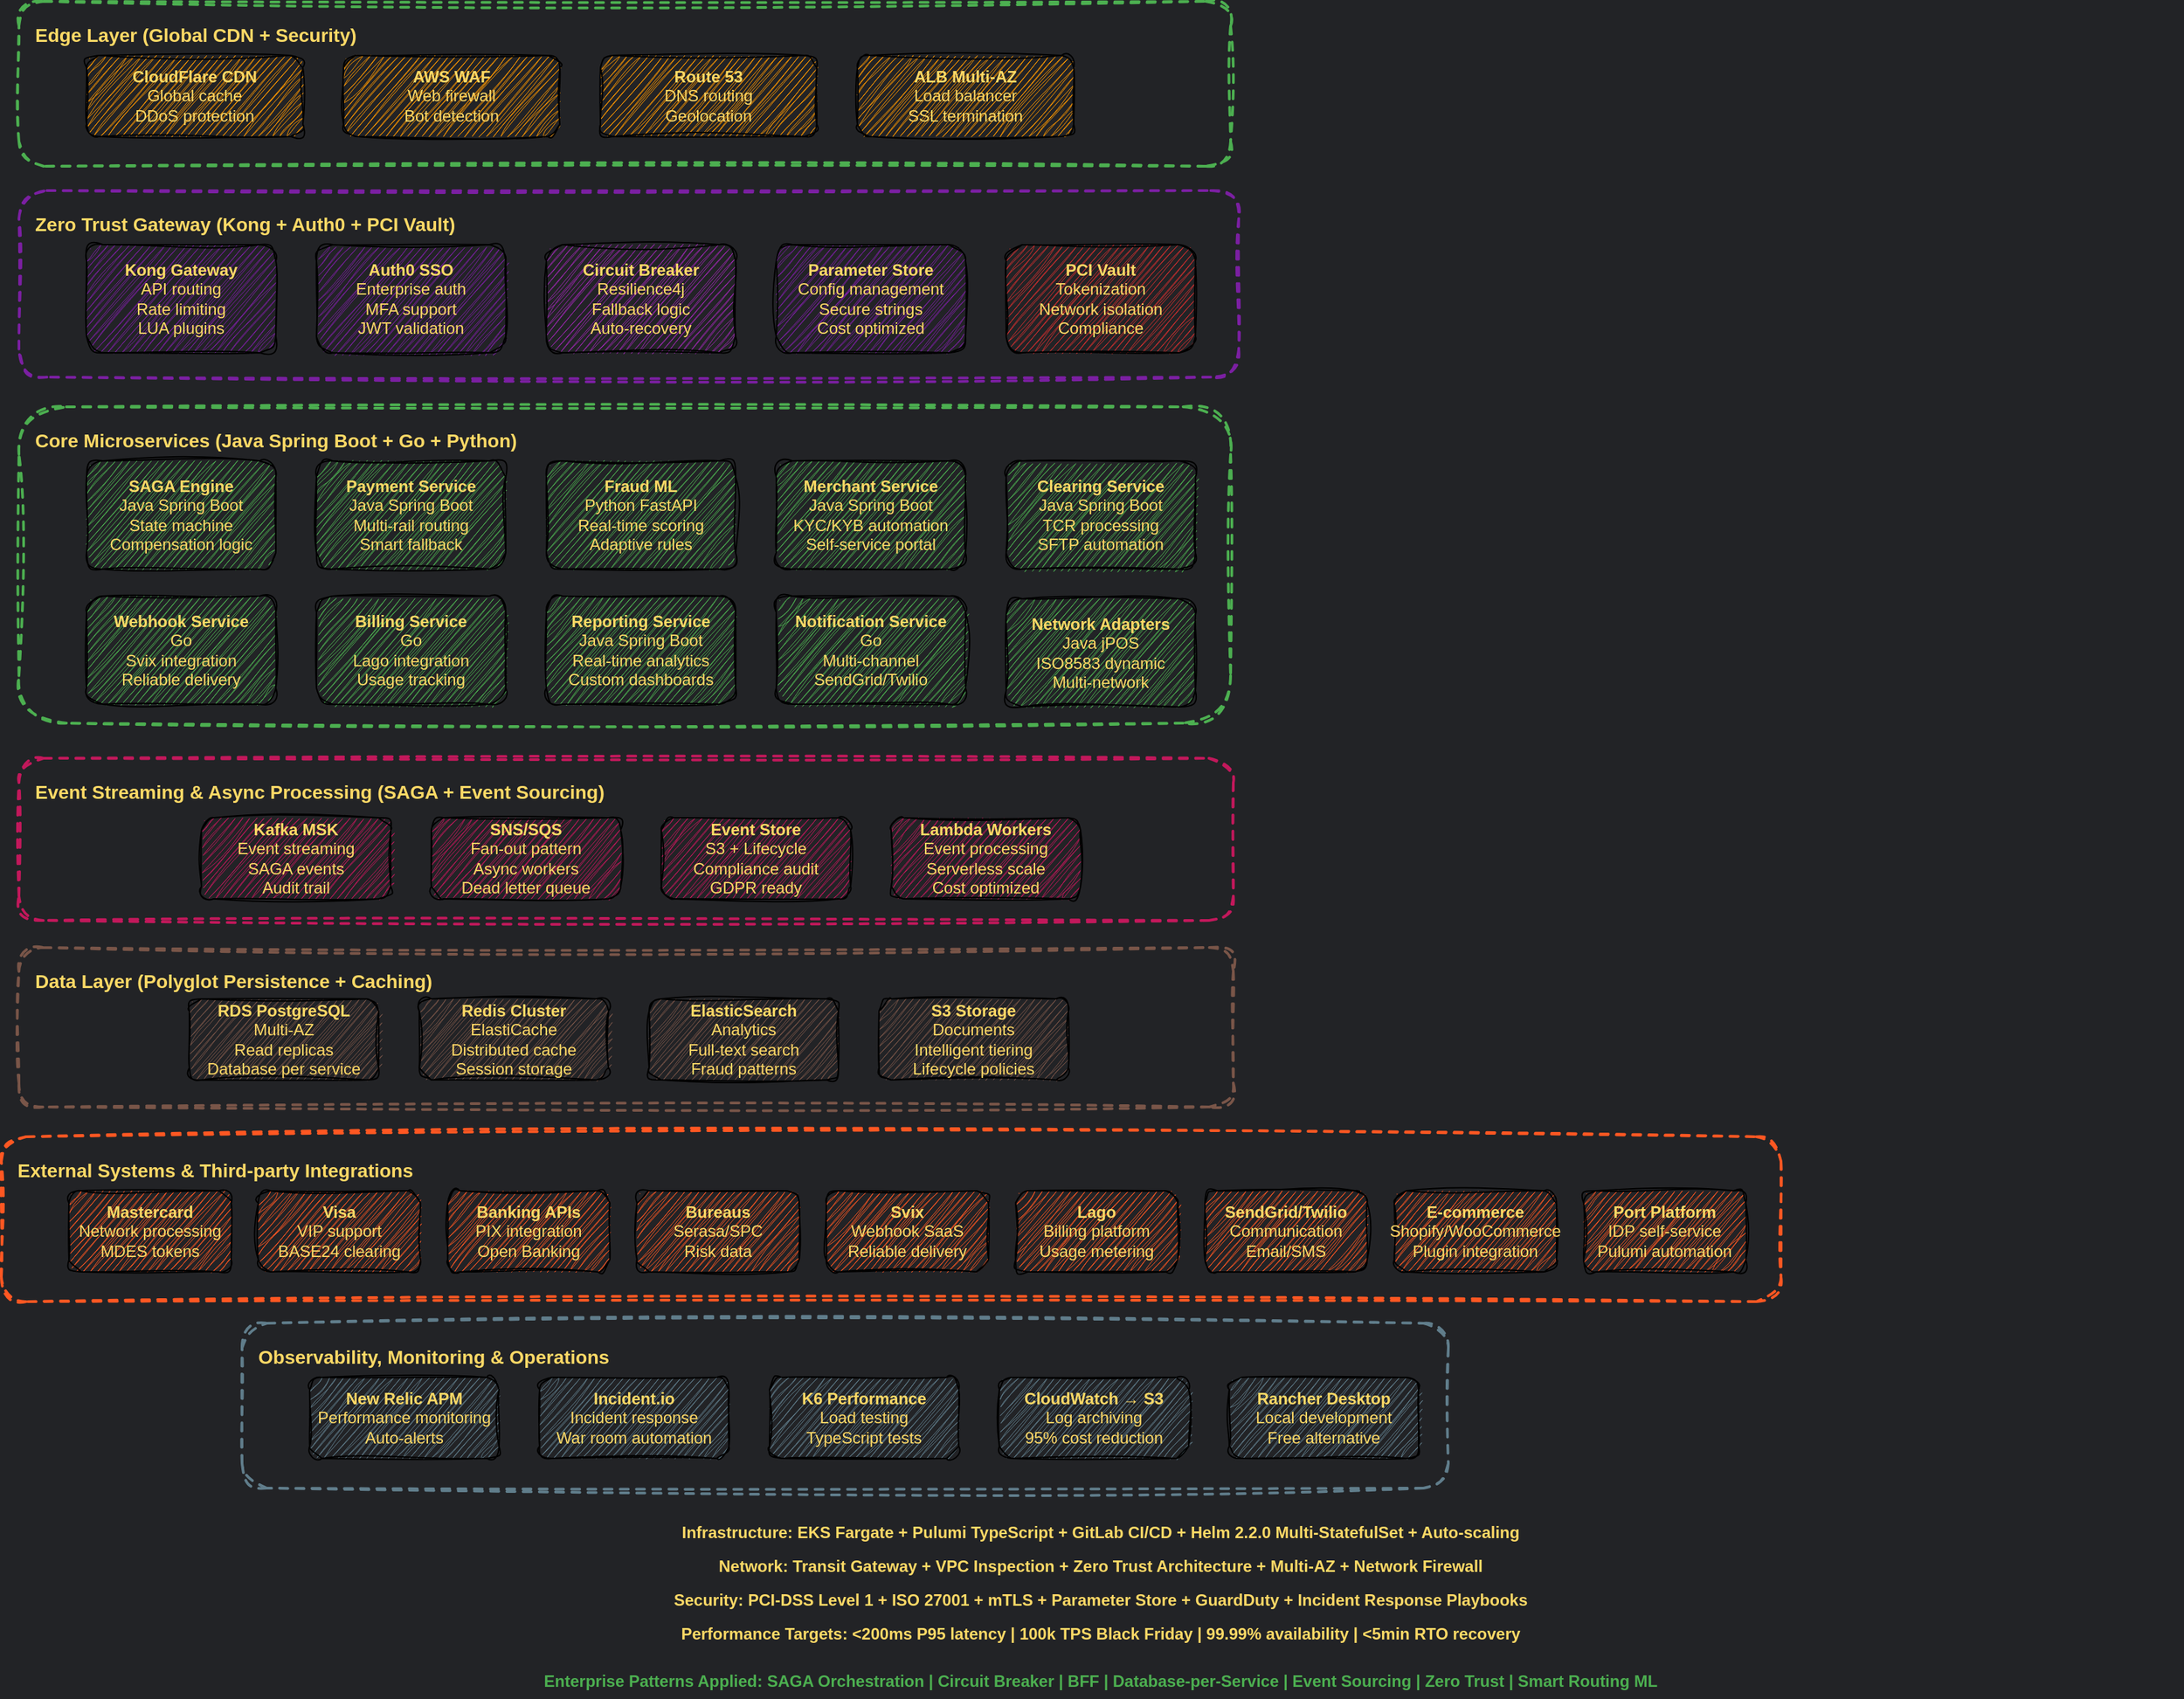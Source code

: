 <mxfile version="28.1.2">
  <diagram name="System-Design-v2" id="system_design_v2">
    <mxGraphModel dx="1577" dy="1132" grid="0" gridSize="10" guides="1" tooltips="1" connect="1" arrows="1" fold="1" page="1" pageScale="1" pageWidth="1800" pageHeight="1400" background="light-dark(#222326, #222326)" math="0" shadow="0">
      <root>
        <mxCell id="0" />
        <mxCell id="1" parent="0" />
        <mxCell id="edge_layer" value="" style="rounded=1;whiteSpace=wrap;html=1;fillColor=none;strokeColor=#4caf50;strokeWidth=2;dashed=1;sketch=1;curveFitting=1;jiggle=2;fontColor=#FFD966;" parent="1" vertex="1">
          <mxGeometry x="100" y="80" width="896" height="122" as="geometry" />
        </mxCell>
        <mxCell id="edge_label" value="&lt;b&gt;Edge Layer (Global CDN + Security)&lt;/b&gt;" style="text;html=1;strokeColor=none;fillColor=none;align=left;verticalAlign=top;whiteSpace=wrap;rounded=0;fontSize=14;fontStyle=1;fontColor=#FFD966;sketch=1;curveFitting=1;jiggle=2;" parent="1" vertex="1">
          <mxGeometry x="110" y="90" width="300" height="20" as="geometry" />
        </mxCell>
        <mxCell id="cloudflare" value="&lt;b&gt;CloudFlare CDN&lt;/b&gt;&lt;br&gt;Global cache&lt;br&gt;DDoS protection" style="rounded=1;whiteSpace=wrap;html=1;fillColor=#ff9800;fontColor=#FFD966;align=center;sketch=1;curveFitting=1;jiggle=2;" parent="1" vertex="1">
          <mxGeometry x="150" y="120" width="160" height="60" as="geometry" />
        </mxCell>
        <mxCell id="aws_waf" value="&lt;b&gt;AWS WAF&lt;/b&gt;&lt;br&gt;Web firewall&lt;br&gt;Bot detection" style="rounded=1;whiteSpace=wrap;html=1;fillColor=#ff9800;fontColor=#FFD966;align=center;sketch=1;curveFitting=1;jiggle=2;" parent="1" vertex="1">
          <mxGeometry x="340" y="120" width="160" height="60" as="geometry" />
        </mxCell>
        <mxCell id="route53" value="&lt;b&gt;Route 53&lt;/b&gt;&lt;br&gt;DNS routing&lt;br&gt;Geolocation" style="rounded=1;whiteSpace=wrap;html=1;fillColor=#ff9800;fontColor=#FFD966;align=center;sketch=1;curveFitting=1;jiggle=2;" parent="1" vertex="1">
          <mxGeometry x="530" y="120" width="160" height="60" as="geometry" />
        </mxCell>
        <mxCell id="alb" value="&lt;b&gt;ALB Multi-AZ&lt;/b&gt;&lt;br&gt;Load balancer&lt;br&gt;SSL termination" style="rounded=1;whiteSpace=wrap;html=1;fillColor=#ff9800;fontColor=#FFD966;align=center;sketch=1;curveFitting=1;jiggle=2;" parent="1" vertex="1">
          <mxGeometry x="720" y="120" width="160" height="60" as="geometry" />
        </mxCell>
        <mxCell id="zerotrust_layer" value="" style="rounded=1;whiteSpace=wrap;html=1;fillColor=none;strokeColor=#7b1fa2;strokeWidth=2;dashed=1;sketch=1;curveFitting=1;jiggle=2;fontColor=#FFD966;" parent="1" vertex="1">
          <mxGeometry x="100" y="220" width="902" height="138" as="geometry" />
        </mxCell>
        <mxCell id="zerotrust_label" value="&lt;b&gt;Zero Trust Gateway (Kong + Auth0 + PCI Vault)&lt;/b&gt;" style="text;html=1;strokeColor=none;fillColor=none;align=left;verticalAlign=top;whiteSpace=wrap;rounded=0;fontSize=14;fontStyle=1;fontColor=#FFD966;sketch=1;curveFitting=1;jiggle=2;" parent="1" vertex="1">
          <mxGeometry x="110" y="230" width="400" height="20" as="geometry" />
        </mxCell>
        <mxCell id="kong_gateway" value="&lt;b&gt;Kong Gateway&lt;/b&gt;&lt;br&gt;API routing&lt;br&gt;Rate limiting&lt;br&gt;LUA plugins" style="rounded=1;whiteSpace=wrap;html=1;fillColor=#7b1fa2;fontColor=#FFD966;align=center;sketch=1;curveFitting=1;jiggle=2;" parent="1" vertex="1">
          <mxGeometry x="150" y="260" width="140" height="80" as="geometry" />
        </mxCell>
        <mxCell id="auth0" value="&lt;b&gt;Auth0 SSO&lt;/b&gt;&lt;br&gt;Enterprise auth&lt;br&gt;MFA support&lt;br&gt;JWT validation" style="rounded=1;whiteSpace=wrap;html=1;fillColor=#7b1fa2;fontColor=#FFD966;align=center;sketch=1;curveFitting=1;jiggle=2;" parent="1" vertex="1">
          <mxGeometry x="320" y="260" width="140" height="80" as="geometry" />
        </mxCell>
        <mxCell id="circuit_breaker" value="&lt;b&gt;Circuit Breaker&lt;/b&gt;&lt;br&gt;Resilience4j&lt;br&gt;Fallback logic&lt;br&gt;Auto-recovery" style="rounded=1;whiteSpace=wrap;html=1;fillColor=#9c27b0;fontColor=#FFD966;align=center;sketch=1;curveFitting=1;jiggle=2;" parent="1" vertex="1">
          <mxGeometry x="490" y="260" width="140" height="80" as="geometry" />
        </mxCell>
        <mxCell id="parameter_store" value="&lt;b&gt;Parameter Store&lt;/b&gt;&lt;br&gt;Config management&lt;br&gt;Secure strings&lt;br&gt;Cost optimized" style="rounded=1;whiteSpace=wrap;html=1;fillColor=#7b1fa2;fontColor=#FFD966;align=center;sketch=1;curveFitting=1;jiggle=2;" parent="1" vertex="1">
          <mxGeometry x="660" y="260" width="140" height="80" as="geometry" />
        </mxCell>
        <mxCell id="pci_vault" value="&lt;b&gt;PCI Vault&lt;/b&gt;&lt;br&gt;Tokenization&lt;br&gt;Network isolation&lt;br&gt;Compliance" style="rounded=1;whiteSpace=wrap;html=1;fillColor=#d32f2f;fontColor=#FFD966;align=center;sketch=1;curveFitting=1;jiggle=2;" parent="1" vertex="1">
          <mxGeometry x="830" y="260" width="140" height="80" as="geometry" />
        </mxCell>
        <mxCell id="microservices_layer" value="" style="rounded=1;whiteSpace=wrap;html=1;fillColor=none;strokeColor=#4caf50;strokeWidth=2;dashed=1;sketch=1;curveFitting=1;jiggle=2;fontColor=#FFD966;" parent="1" vertex="1">
          <mxGeometry x="100" y="380" width="896" height="234" as="geometry" />
        </mxCell>
        <mxCell id="microservices_label" value="&lt;b&gt;Core Microservices (Java Spring Boot + Go + Python)&lt;/b&gt;" style="text;html=1;strokeColor=none;fillColor=none;align=left;verticalAlign=top;whiteSpace=wrap;rounded=0;fontSize=14;fontStyle=1;fontColor=#FFD966;sketch=1;curveFitting=1;jiggle=2;" parent="1" vertex="1">
          <mxGeometry x="110" y="390" width="400" height="20" as="geometry" />
        </mxCell>
        <mxCell id="saga_orchestrator" value="&lt;b&gt;SAGA Engine&lt;/b&gt;&lt;br&gt;Java Spring Boot&lt;br&gt;State machine&lt;br&gt;Compensation logic" style="rounded=1;whiteSpace=wrap;html=1;fillColor=#4caf50;fontColor=#FFD966;align=center;sketch=1;curveFitting=1;jiggle=2;" parent="1" vertex="1">
          <mxGeometry x="150" y="420" width="140" height="80" as="geometry" />
        </mxCell>
        <mxCell id="payment_service" value="&lt;b&gt;Payment Service&lt;/b&gt;&lt;br&gt;Java Spring Boot&lt;br&gt;Multi-rail routing&lt;br&gt;Smart fallback" style="rounded=1;whiteSpace=wrap;html=1;fillColor=#4caf50;fontColor=#FFD966;align=center;sketch=1;curveFitting=1;jiggle=2;" parent="1" vertex="1">
          <mxGeometry x="320" y="420" width="140" height="80" as="geometry" />
        </mxCell>
        <mxCell id="fraud_ml" value="&lt;b&gt;Fraud ML&lt;/b&gt;&lt;br&gt;Python FastAPI&lt;br&gt;Real-time scoring&lt;br&gt;Adaptive rules" style="rounded=1;whiteSpace=wrap;html=1;fillColor=#4caf50;fontColor=#FFD966;align=center;sketch=1;curveFitting=1;jiggle=2;" parent="1" vertex="1">
          <mxGeometry x="490" y="420" width="140" height="80" as="geometry" />
        </mxCell>
        <mxCell id="merchant_service" value="&lt;b&gt;Merchant Service&lt;/b&gt;&lt;br&gt;Java Spring Boot&lt;br&gt;KYC/KYB automation&lt;br&gt;Self-service portal" style="rounded=1;whiteSpace=wrap;html=1;fillColor=#4caf50;fontColor=#FFD966;align=center;sketch=1;curveFitting=1;jiggle=2;" parent="1" vertex="1">
          <mxGeometry x="660" y="420" width="140" height="80" as="geometry" />
        </mxCell>
        <mxCell id="clearing_service" value="&lt;b&gt;Clearing Service&lt;/b&gt;&lt;br&gt;Java Spring Boot&lt;br&gt;TCR processing&lt;br&gt;SFTP automation" style="rounded=1;whiteSpace=wrap;html=1;fillColor=#4caf50;fontColor=#FFD966;align=center;sketch=1;curveFitting=1;jiggle=2;" parent="1" vertex="1">
          <mxGeometry x="830" y="420" width="140" height="80" as="geometry" />
        </mxCell>
        <mxCell id="network_adapters" value="&lt;b&gt;Network Adapters&lt;/b&gt;&lt;br&gt;Java jPOS&lt;br&gt;ISO8583 dynamic&lt;br&gt;Multi-network" style="rounded=1;whiteSpace=wrap;html=1;fillColor=#4caf50;fontColor=#FFD966;align=center;sketch=1;curveFitting=1;jiggle=2;" parent="1" vertex="1">
          <mxGeometry x="830" y="522" width="140" height="80" as="geometry" />
        </mxCell>
        <mxCell id="webhook_service" value="&lt;b&gt;Webhook Service&lt;/b&gt;&lt;br&gt;Go&lt;br&gt;Svix integration&lt;br&gt;Reliable delivery" style="rounded=1;whiteSpace=wrap;html=1;fillColor=#4caf50;fontColor=#FFD966;align=center;sketch=1;curveFitting=1;jiggle=2;" parent="1" vertex="1">
          <mxGeometry x="150" y="520" width="140" height="80" as="geometry" />
        </mxCell>
        <mxCell id="billing_service" value="&lt;b&gt;Billing Service&lt;/b&gt;&lt;br&gt;Go&lt;br&gt;Lago integration&lt;br&gt;Usage tracking" style="rounded=1;whiteSpace=wrap;html=1;fillColor=#4caf50;fontColor=#FFD966;align=center;sketch=1;curveFitting=1;jiggle=2;" parent="1" vertex="1">
          <mxGeometry x="320" y="520" width="140" height="80" as="geometry" />
        </mxCell>
        <mxCell id="reporting_service" value="&lt;b&gt;Reporting Service&lt;/b&gt;&lt;br&gt;Java Spring Boot&lt;br&gt;Real-time analytics&lt;br&gt;Custom dashboards" style="rounded=1;whiteSpace=wrap;html=1;fillColor=#4caf50;fontColor=#FFD966;align=center;sketch=1;curveFitting=1;jiggle=2;" parent="1" vertex="1">
          <mxGeometry x="490" y="520" width="140" height="80" as="geometry" />
        </mxCell>
        <mxCell id="notification_service" value="&lt;b&gt;Notification Service&lt;/b&gt;&lt;br&gt;Go&lt;br&gt;Multi-channel&lt;br&gt;SendGrid/Twilio" style="rounded=1;whiteSpace=wrap;html=1;fillColor=#4caf50;fontColor=#FFD966;align=center;sketch=1;curveFitting=1;jiggle=2;" parent="1" vertex="1">
          <mxGeometry x="660" y="520" width="140" height="80" as="geometry" />
        </mxCell>
        <mxCell id="events_layer" value="" style="rounded=1;whiteSpace=wrap;html=1;fillColor=none;strokeColor=#c2185b;strokeWidth=2;dashed=1;sketch=1;curveFitting=1;jiggle=2;fontColor=#FFD966;" parent="1" vertex="1">
          <mxGeometry x="100" y="640" width="898" height="120" as="geometry" />
        </mxCell>
        <mxCell id="events_label" value="&lt;b&gt;Event Streaming &amp; Async Processing (SAGA + Event Sourcing)&lt;/b&gt;" style="text;html=1;strokeColor=none;fillColor=none;align=left;verticalAlign=top;whiteSpace=wrap;rounded=0;fontSize=14;fontStyle=1;fontColor=#FFD966;sketch=1;curveFitting=1;jiggle=2;" parent="1" vertex="1">
          <mxGeometry x="110" y="650" width="500" height="20" as="geometry" />
        </mxCell>
        <mxCell id="kafka_msk" value="&lt;b&gt;Kafka MSK&lt;/b&gt;&lt;br&gt;Event streaming&lt;br&gt;SAGA events&lt;br&gt;Audit trail" style="rounded=1;whiteSpace=wrap;html=1;fillColor=#c2185b;fontColor=#FFD966;align=center;sketch=1;curveFitting=1;jiggle=2;" parent="1" vertex="1">
          <mxGeometry x="235" y="684" width="140" height="60" as="geometry" />
        </mxCell>
        <mxCell id="sns_sqs" value="&lt;b&gt;SNS/SQS&lt;/b&gt;&lt;br&gt;Fan-out pattern&lt;br&gt;Async workers&lt;br&gt;Dead letter queue" style="rounded=1;whiteSpace=wrap;html=1;fillColor=#c2185b;fontColor=#FFD966;align=center;sketch=1;curveFitting=1;jiggle=2;" parent="1" vertex="1">
          <mxGeometry x="405" y="684" width="140" height="60" as="geometry" />
        </mxCell>
        <mxCell id="event_store_s3" value="&lt;b&gt;Event Store&lt;/b&gt;&lt;br&gt;S3 + Lifecycle&lt;br&gt;Compliance audit&lt;br&gt;GDPR ready" style="rounded=1;whiteSpace=wrap;html=1;fillColor=#c2185b;fontColor=#FFD966;align=center;sketch=1;curveFitting=1;jiggle=2;" parent="1" vertex="1">
          <mxGeometry x="575" y="684" width="140" height="60" as="geometry" />
        </mxCell>
        <mxCell id="lambda_workers" value="&lt;b&gt;Lambda Workers&lt;/b&gt;&lt;br&gt;Event processing&lt;br&gt;Serverless scale&lt;br&gt;Cost optimized" style="rounded=1;whiteSpace=wrap;html=1;fillColor=#c2185b;fontColor=#FFD966;align=center;sketch=1;curveFitting=1;jiggle=2;" parent="1" vertex="1">
          <mxGeometry x="745" y="684" width="140" height="60" as="geometry" />
        </mxCell>
        <mxCell id="data_layer" value="" style="rounded=1;whiteSpace=wrap;html=1;fillColor=none;strokeColor=#795548;strokeWidth=2;dashed=1;sketch=1;curveFitting=1;jiggle=2;fontColor=#FFD966;" parent="1" vertex="1">
          <mxGeometry x="100" y="780" width="898" height="118" as="geometry" />
        </mxCell>
        <mxCell id="data_label" value="&lt;b&gt;Data Layer (Polyglot Persistence + Caching)&lt;/b&gt;" style="text;html=1;strokeColor=none;fillColor=none;align=left;verticalAlign=top;whiteSpace=wrap;rounded=0;fontSize=14;fontStyle=1;fontColor=#FFD966;sketch=1;curveFitting=1;jiggle=2;" parent="1" vertex="1">
          <mxGeometry x="110" y="790" width="350" height="20" as="geometry" />
        </mxCell>
        <mxCell id="rds_postgresql" value="&lt;b&gt;RDS PostgreSQL&lt;/b&gt;&lt;br&gt;Multi-AZ&lt;br&gt;Read replicas&lt;br&gt;Database per service" style="rounded=1;whiteSpace=wrap;html=1;fillColor=#795548;fontColor=#FFD966;align=center;sketch=1;curveFitting=1;jiggle=2;" parent="1" vertex="1">
          <mxGeometry x="226" y="818" width="140" height="60" as="geometry" />
        </mxCell>
        <mxCell id="redis_cluster" value="&lt;b&gt;Redis Cluster&lt;/b&gt;&lt;br&gt;ElastiCache&lt;br&gt;Distributed cache&lt;br&gt;Session storage" style="rounded=1;whiteSpace=wrap;html=1;fillColor=#795548;fontColor=#FFD966;align=center;sketch=1;curveFitting=1;jiggle=2;" parent="1" vertex="1">
          <mxGeometry x="396" y="818" width="140" height="60" as="geometry" />
        </mxCell>
        <mxCell id="elasticsearch" value="&lt;b&gt;ElasticSearch&lt;/b&gt;&lt;br&gt;Analytics&lt;br&gt;Full-text search&lt;br&gt;Fraud patterns" style="rounded=1;whiteSpace=wrap;html=1;fillColor=#795548;fontColor=#FFD966;align=center;sketch=1;curveFitting=1;jiggle=2;" parent="1" vertex="1">
          <mxGeometry x="566" y="818" width="140" height="60" as="geometry" />
        </mxCell>
        <mxCell id="s3_storage" value="&lt;b&gt;S3 Storage&lt;/b&gt;&lt;br&gt;Documents&lt;br&gt;Intelligent tiering&lt;br&gt;Lifecycle policies" style="rounded=1;whiteSpace=wrap;html=1;fillColor=#795548;fontColor=#FFD966;align=center;sketch=1;curveFitting=1;jiggle=2;" parent="1" vertex="1">
          <mxGeometry x="736" y="818" width="140" height="60" as="geometry" />
        </mxCell>
        <mxCell id="external_layer" value="" style="rounded=1;whiteSpace=wrap;html=1;fillColor=none;strokeColor=#ff5722;strokeWidth=2;dashed=1;sketch=1;curveFitting=1;jiggle=2;fontColor=#FFD966;" parent="1" vertex="1">
          <mxGeometry x="87" y="920" width="1316" height="122" as="geometry" />
        </mxCell>
        <mxCell id="external_label" value="&lt;b&gt;External Systems &amp; Third-party Integrations&lt;/b&gt;" style="text;html=1;strokeColor=none;fillColor=none;align=left;verticalAlign=top;whiteSpace=wrap;rounded=0;fontSize=14;fontStyle=1;fontColor=#FFD966;sketch=1;curveFitting=1;jiggle=2;" parent="1" vertex="1">
          <mxGeometry x="97" y="930" width="400" height="20" as="geometry" />
        </mxCell>
        <mxCell id="mastercard" value="&lt;b&gt;Mastercard&lt;/b&gt;&lt;br&gt;Network processing&lt;br&gt;MDES tokens" style="rounded=1;whiteSpace=wrap;html=1;fillColor=#ff5722;fontColor=#FFD966;align=center;sketch=1;curveFitting=1;jiggle=2;" parent="1" vertex="1">
          <mxGeometry x="137" y="960" width="120" height="60" as="geometry" />
        </mxCell>
        <mxCell id="visa" value="&lt;b&gt;Visa&lt;/b&gt;&lt;br&gt;VIP support&lt;br&gt;BASE24 clearing" style="rounded=1;whiteSpace=wrap;html=1;fillColor=#ff5722;fontColor=#FFD966;align=center;sketch=1;curveFitting=1;jiggle=2;" parent="1" vertex="1">
          <mxGeometry x="277" y="960" width="120" height="60" as="geometry" />
        </mxCell>
        <mxCell id="banks_pix" value="&lt;b&gt;Banking APIs&lt;/b&gt;&lt;br&gt;PIX integration&lt;br&gt;Open Banking" style="rounded=1;whiteSpace=wrap;html=1;fillColor=#ff5722;fontColor=#FFD966;align=center;sketch=1;curveFitting=1;jiggle=2;" parent="1" vertex="1">
          <mxGeometry x="417" y="960" width="120" height="60" as="geometry" />
        </mxCell>
        <mxCell id="bureaus" value="&lt;b&gt;Bureaus&lt;/b&gt;&lt;br&gt;Serasa/SPC&lt;br&gt;Risk data" style="rounded=1;whiteSpace=wrap;html=1;fillColor=#ff5722;fontColor=#FFD966;align=center;sketch=1;curveFitting=1;jiggle=2;" parent="1" vertex="1">
          <mxGeometry x="557" y="960" width="120" height="60" as="geometry" />
        </mxCell>
        <mxCell id="svix_webhooks" value="&lt;b&gt;Svix&lt;/b&gt;&lt;br&gt;Webhook SaaS&lt;br&gt;Reliable delivery" style="rounded=1;whiteSpace=wrap;html=1;fillColor=#ff5722;fontColor=#FFD966;align=center;sketch=1;curveFitting=1;jiggle=2;" parent="1" vertex="1">
          <mxGeometry x="697" y="960" width="120" height="60" as="geometry" />
        </mxCell>
        <mxCell id="lago_billing" value="&lt;b&gt;Lago&lt;/b&gt;&lt;br&gt;Billing platform&lt;br&gt;Usage metering" style="rounded=1;whiteSpace=wrap;html=1;fillColor=#ff5722;fontColor=#FFD966;align=center;sketch=1;curveFitting=1;jiggle=2;" parent="1" vertex="1">
          <mxGeometry x="837" y="960" width="120" height="60" as="geometry" />
        </mxCell>
        <mxCell id="sendgrid_twilio" value="&lt;b&gt;SendGrid/Twilio&lt;/b&gt;&lt;br&gt;Communication&lt;br&gt;Email/SMS" style="rounded=1;whiteSpace=wrap;html=1;fillColor=#ff5722;fontColor=#FFD966;align=center;sketch=1;curveFitting=1;jiggle=2;" parent="1" vertex="1">
          <mxGeometry x="977" y="960" width="120" height="60" as="geometry" />
        </mxCell>
        <mxCell id="ecommerce" value="&lt;b&gt;E-commerce&lt;/b&gt;&lt;br&gt;Shopify/WooCommerce&lt;br&gt;Plugin integration" style="rounded=1;whiteSpace=wrap;html=1;fillColor=#ff5722;fontColor=#FFD966;align=center;sketch=1;curveFitting=1;jiggle=2;" parent="1" vertex="1">
          <mxGeometry x="1117" y="960" width="120" height="60" as="geometry" />
        </mxCell>
        <mxCell id="port_platform" value="&lt;b&gt;Port Platform&lt;/b&gt;&lt;br&gt;IDP self-service&lt;br&gt;Pulumi automation" style="rounded=1;whiteSpace=wrap;html=1;fillColor=#ff5722;fontColor=#FFD966;align=center;sketch=1;curveFitting=1;jiggle=2;" parent="1" vertex="1">
          <mxGeometry x="1257" y="960" width="120" height="60" as="geometry" />
        </mxCell>
        <mxCell id="obs_layer" value="" style="rounded=1;whiteSpace=wrap;html=1;fillColor=none;strokeColor=#607d8b;strokeWidth=2;dashed=1;sketch=1;curveFitting=1;jiggle=2;fontColor=#FFD966;" parent="1" vertex="1">
          <mxGeometry x="265" y="1058" width="892" height="122" as="geometry" />
        </mxCell>
        <mxCell id="obs_label" value="&lt;b&gt;Observability, Monitoring &amp; Operations&lt;/b&gt;" style="text;html=1;strokeColor=none;fillColor=none;align=left;verticalAlign=top;whiteSpace=wrap;rounded=0;fontSize=14;fontStyle=1;fontColor=#FFD966;sketch=1;curveFitting=1;jiggle=2;" parent="1" vertex="1">
          <mxGeometry x="275" y="1068" width="350" height="20" as="geometry" />
        </mxCell>
        <mxCell id="new_relic" value="&lt;b&gt;New Relic APM&lt;/b&gt;&lt;br&gt;Performance monitoring&lt;br&gt;Auto-alerts" style="rounded=1;whiteSpace=wrap;html=1;fillColor=#607d8b;fontColor=#FFD966;align=center;sketch=1;curveFitting=1;jiggle=2;" parent="1" vertex="1">
          <mxGeometry x="315" y="1098" width="140" height="60" as="geometry" />
        </mxCell>
        <mxCell id="incident_io" value="&lt;b&gt;Incident.io&lt;/b&gt;&lt;br&gt;Incident response&lt;br&gt;War room automation" style="rounded=1;whiteSpace=wrap;html=1;fillColor=#607d8b;fontColor=#FFD966;align=center;sketch=1;curveFitting=1;jiggle=2;" parent="1" vertex="1">
          <mxGeometry x="485" y="1098" width="140" height="60" as="geometry" />
        </mxCell>
        <mxCell id="k6_performance" value="&lt;b&gt;K6 Performance&lt;/b&gt;&lt;br&gt;Load testing&lt;br&gt;TypeScript tests" style="rounded=1;whiteSpace=wrap;html=1;fillColor=#607d8b;fontColor=#FFD966;align=center;sketch=1;curveFitting=1;jiggle=2;" parent="1" vertex="1">
          <mxGeometry x="655" y="1098" width="140" height="60" as="geometry" />
        </mxCell>
        <mxCell id="cloudwatch_s3" value="&lt;b&gt;CloudWatch → S3&lt;/b&gt;&lt;br&gt;Log archiving&lt;br&gt;95% cost reduction" style="rounded=1;whiteSpace=wrap;html=1;fillColor=#607d8b;fontColor=#FFD966;align=center;sketch=1;curveFitting=1;jiggle=2;" parent="1" vertex="1">
          <mxGeometry x="825" y="1098" width="140" height="60" as="geometry" />
        </mxCell>
        <mxCell id="rancher_desktop" value="&lt;b&gt;Rancher Desktop&lt;/b&gt;&lt;br&gt;Local development&lt;br&gt;Free alternative" style="rounded=1;whiteSpace=wrap;html=1;fillColor=#607d8b;fontColor=#FFD966;align=center;sketch=1;curveFitting=1;jiggle=2;" parent="1" vertex="1">
          <mxGeometry x="995" y="1098" width="140" height="60" as="geometry" />
        </mxCell>
        <mxCell id="infra_annotation" value="&lt;b&gt;Infrastructure:&lt;/b&gt; EKS Fargate + Pulumi TypeScript + GitLab CI/CD + Helm 2.2.0 Multi-StatefulSet + Auto-scaling" style="text;html=1;strokeColor=none;fillColor=none;align=center;verticalAlign=middle;whiteSpace=wrap;rounded=0;fontSize=12;fontStyle=1;fontColor=#FFD966;sketch=1;curveFitting=1;jiggle=2;" parent="1" vertex="1">
          <mxGeometry x="100" y="1200" width="1600" height="25" as="geometry" />
        </mxCell>
        <mxCell id="network_annotation" value="&lt;b&gt;Network:&lt;/b&gt; Transit Gateway + VPC Inspection + Zero Trust Architecture + Multi-AZ + Network Firewall" style="text;html=1;strokeColor=none;fillColor=none;align=center;verticalAlign=middle;whiteSpace=wrap;rounded=0;fontSize=12;fontStyle=1;fontColor=#FFD966;sketch=1;curveFitting=1;jiggle=2;" parent="1" vertex="1">
          <mxGeometry x="100" y="1225" width="1600" height="25" as="geometry" />
        </mxCell>
        <mxCell id="security_annotation" value="&lt;b&gt;Security:&lt;/b&gt; PCI-DSS Level 1 + ISO 27001 + mTLS + Parameter Store + GuardDuty + Incident Response Playbooks" style="text;html=1;strokeColor=none;fillColor=none;align=center;verticalAlign=middle;whiteSpace=wrap;rounded=0;fontSize=12;fontStyle=1;fontColor=#FFD966;sketch=1;curveFitting=1;jiggle=2;" parent="1" vertex="1">
          <mxGeometry x="100" y="1250" width="1600" height="25" as="geometry" />
        </mxCell>
        <mxCell id="performance_annotation" value="&lt;b&gt;Performance Targets:&lt;/b&gt; &lt;200ms P95 latency | 100k TPS Black Friday | 99.99% availability | &lt;5min RTO recovery" style="text;html=1;strokeColor=none;fillColor=none;align=center;verticalAlign=middle;whiteSpace=wrap;rounded=0;fontSize=12;fontStyle=1;fontColor=#FFD966;sketch=1;curveFitting=1;jiggle=2;" parent="1" vertex="1">
          <mxGeometry x="100" y="1275" width="1600" height="25" as="geometry" />
        </mxCell>
        <mxCell id="patterns_note" value="&lt;b&gt;Enterprise Patterns Applied:&lt;/b&gt; SAGA Orchestration | Circuit Breaker | BFF | Database-per-Service | Event Sourcing | Zero Trust | Smart Routing ML" style="text;html=1;strokeColor=none;fillColor=none;align=center;verticalAlign=middle;whiteSpace=wrap;rounded=0;fontSize=12;fontStyle=1;fontColor=#4caf50;sketch=1;curveFitting=1;jiggle=2;" parent="1" vertex="1">
          <mxGeometry x="100" y="1310" width="1600" height="25" as="geometry" />
        </mxCell>
      </root>
    </mxGraphModel>
  </diagram>
</mxfile>
